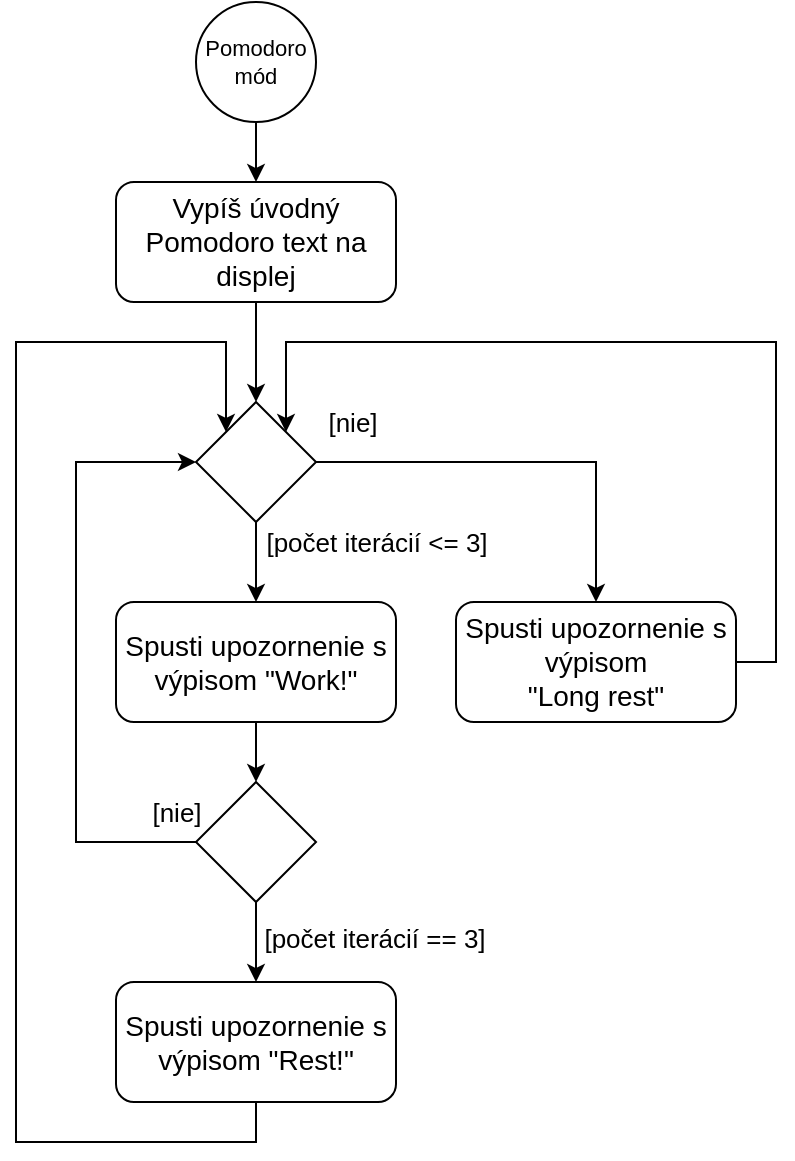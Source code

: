 <mxfile version="13.11.0" type="device"><diagram id="TPXdDTrpjw8PA2vKTW6p" name="Page-1"><mxGraphModel dx="-389" dy="713" grid="1" gridSize="10" guides="1" tooltips="1" connect="1" arrows="1" fold="1" page="1" pageScale="1" pageWidth="827" pageHeight="1169" math="0" shadow="0"><root><mxCell id="0"/><mxCell id="1" parent="0"/><mxCell id="IrGg0bd2X0P_rWIOX9Cx-21" style="edgeStyle=orthogonalEdgeStyle;rounded=0;orthogonalLoop=1;jettySize=auto;html=1;exitX=0;exitY=0.5;exitDx=0;exitDy=0;entryX=0;entryY=0.5;entryDx=0;entryDy=0;" parent="1" source="7xRiDO262xiAgR6z5YtB-2" edge="1" target="7xRiDO262xiAgR6z5YtB-1"><mxGeometry relative="1" as="geometry"><mxPoint x="1060" y="380" as="targetPoint"/><Array as="points"><mxPoint x="1020" y="560"/><mxPoint x="1020" y="370"/></Array><mxPoint x="1055" y="635" as="sourcePoint"/></mxGeometry></mxCell><mxCell id="IrGg0bd2X0P_rWIOX9Cx-25" value="&lt;span style=&quot;font-size: 13px&quot;&gt;[nie]&lt;/span&gt;" style="edgeLabel;html=1;align=center;verticalAlign=middle;resizable=0;points=[];fontSize=13;fontStyle=0" parent="IrGg0bd2X0P_rWIOX9Cx-21" vertex="1" connectable="0"><mxGeometry x="-0.878" relative="1" as="geometry"><mxPoint x="8.86" y="-15" as="offset"/></mxGeometry></mxCell><mxCell id="IrGg0bd2X0P_rWIOX9Cx-12" style="edgeStyle=orthogonalEdgeStyle;rounded=0;orthogonalLoop=1;jettySize=auto;html=1;exitX=0.5;exitY=1;exitDx=0;exitDy=0;entryX=0.5;entryY=0;entryDx=0;entryDy=0;" parent="1" source="IrGg0bd2X0P_rWIOX9Cx-2" target="7xRiDO262xiAgR6z5YtB-1" edge="1"><mxGeometry relative="1" as="geometry"><mxPoint x="1110" y="330" as="targetPoint"/></mxGeometry></mxCell><mxCell id="IrGg0bd2X0P_rWIOX9Cx-2" value="&lt;span style=&quot;font-size: 14px&quot;&gt;Vypíš úvodný Pomodoro text na displej&lt;/span&gt;" style="rounded=1;whiteSpace=wrap;html=1;fillColor=#FFFFFF;fontStyle=0" parent="1" vertex="1"><mxGeometry x="1040" y="230" width="140" height="60" as="geometry"/></mxCell><mxCell id="IrGg0bd2X0P_rWIOX9Cx-6" style="edgeStyle=orthogonalEdgeStyle;rounded=0;orthogonalLoop=1;jettySize=auto;html=1;exitX=0.5;exitY=1;exitDx=0;exitDy=0;entryX=0.5;entryY=0;entryDx=0;entryDy=0;" parent="1" source="IrGg0bd2X0P_rWIOX9Cx-5" target="IrGg0bd2X0P_rWIOX9Cx-2" edge="1"><mxGeometry relative="1" as="geometry"/></mxCell><mxCell id="IrGg0bd2X0P_rWIOX9Cx-5" value="Pomodoro&lt;br style=&quot;font-size: 11px;&quot;&gt;mód" style="ellipse;whiteSpace=wrap;html=1;aspect=fixed;fontSize=11;fontStyle=0" parent="1" vertex="1"><mxGeometry x="1080" y="140" width="60" height="60" as="geometry"/></mxCell><mxCell id="IrGg0bd2X0P_rWIOX9Cx-18" style="edgeStyle=orthogonalEdgeStyle;rounded=0;orthogonalLoop=1;jettySize=auto;html=1;exitX=0.5;exitY=1;exitDx=0;exitDy=0;entryX=0.5;entryY=0;entryDx=0;entryDy=0;" parent="1" source="IrGg0bd2X0P_rWIOX9Cx-7" target="7xRiDO262xiAgR6z5YtB-2" edge="1"><mxGeometry relative="1" as="geometry"/></mxCell><mxCell id="IrGg0bd2X0P_rWIOX9Cx-7" value="&lt;span style=&quot;font-size: 14px&quot;&gt;Spusti upozornenie s výpisom &quot;Work!&quot;&lt;/span&gt;" style="rounded=1;whiteSpace=wrap;html=1;fillColor=#FFFFFF;fontStyle=0" parent="1" vertex="1"><mxGeometry x="1040" y="440" width="140" height="60" as="geometry"/></mxCell><mxCell id="IrGg0bd2X0P_rWIOX9Cx-24" style="edgeStyle=orthogonalEdgeStyle;rounded=0;orthogonalLoop=1;jettySize=auto;html=1;exitX=1;exitY=0.5;exitDx=0;exitDy=0;entryX=1;entryY=0;entryDx=0;entryDy=0;" parent="1" source="IrGg0bd2X0P_rWIOX9Cx-8" edge="1" target="7xRiDO262xiAgR6z5YtB-1"><mxGeometry relative="1" as="geometry"><mxPoint x="1110" y="310" as="targetPoint"/><Array as="points"><mxPoint x="1370" y="470"/><mxPoint x="1370" y="310"/><mxPoint x="1125" y="310"/></Array></mxGeometry></mxCell><mxCell id="IrGg0bd2X0P_rWIOX9Cx-8" value="&lt;span style=&quot;font-size: 14px&quot;&gt;Spusti upozornenie s výpisom&lt;br&gt;&quot;Long rest&quot;&lt;/span&gt;" style="rounded=1;whiteSpace=wrap;html=1;fillColor=#FFFFFF;fontStyle=0" parent="1" vertex="1"><mxGeometry x="1210" y="440" width="140" height="60" as="geometry"/></mxCell><mxCell id="IrGg0bd2X0P_rWIOX9Cx-23" style="edgeStyle=orthogonalEdgeStyle;rounded=0;orthogonalLoop=1;jettySize=auto;html=1;exitX=0.5;exitY=1;exitDx=0;exitDy=0;entryX=0;entryY=0;entryDx=0;entryDy=0;" parent="1" source="IrGg0bd2X0P_rWIOX9Cx-9" edge="1" target="7xRiDO262xiAgR6z5YtB-1"><mxGeometry relative="1" as="geometry"><mxPoint x="1020" y="310" as="targetPoint"/><Array as="points"><mxPoint x="1110" y="710"/><mxPoint x="990" y="710"/><mxPoint x="990" y="310"/><mxPoint x="1095" y="310"/></Array></mxGeometry></mxCell><mxCell id="IrGg0bd2X0P_rWIOX9Cx-9" value="&lt;span style=&quot;font-size: 14px&quot;&gt;Spusti upozornenie s výpisom &quot;Rest!&quot;&lt;/span&gt;" style="rounded=1;whiteSpace=wrap;html=1;fillColor=#FFFFFF;fontStyle=0" parent="1" vertex="1"><mxGeometry x="1040" y="630" width="140" height="60" as="geometry"/></mxCell><mxCell id="IrGg0bd2X0P_rWIOX9Cx-13" style="edgeStyle=orthogonalEdgeStyle;rounded=0;orthogonalLoop=1;jettySize=auto;html=1;exitX=1;exitY=0.5;exitDx=0;exitDy=0;entryX=0.5;entryY=0;entryDx=0;entryDy=0;" parent="1" source="7xRiDO262xiAgR6z5YtB-1" target="IrGg0bd2X0P_rWIOX9Cx-8" edge="1"><mxGeometry relative="1" as="geometry"><mxPoint x="1165" y="385" as="sourcePoint"/></mxGeometry></mxCell><mxCell id="IrGg0bd2X0P_rWIOX9Cx-14" value="&lt;span style=&quot;font-size: 13px&quot;&gt;[nie]&lt;br&gt;&lt;/span&gt;" style="edgeLabel;html=1;align=center;verticalAlign=middle;resizable=0;points=[];fontSize=13;fontStyle=0" parent="IrGg0bd2X0P_rWIOX9Cx-13" vertex="1" connectable="0"><mxGeometry x="-0.628" y="-1" relative="1" as="geometry"><mxPoint x="-21.29" y="-21" as="offset"/></mxGeometry></mxCell><mxCell id="IrGg0bd2X0P_rWIOX9Cx-16" style="edgeStyle=orthogonalEdgeStyle;rounded=0;orthogonalLoop=1;jettySize=auto;html=1;exitX=0.5;exitY=1;exitDx=0;exitDy=0;entryX=0.5;entryY=0;entryDx=0;entryDy=0;" parent="1" source="7xRiDO262xiAgR6z5YtB-1" target="IrGg0bd2X0P_rWIOX9Cx-7" edge="1"><mxGeometry relative="1" as="geometry"><mxPoint x="1110" y="440" as="sourcePoint"/></mxGeometry></mxCell><mxCell id="IrGg0bd2X0P_rWIOX9Cx-17" value="[počet iterácií &amp;lt;= 3]" style="edgeLabel;html=1;align=center;verticalAlign=middle;resizable=0;points=[];fontSize=13;fontStyle=0" parent="IrGg0bd2X0P_rWIOX9Cx-16" vertex="1" connectable="0"><mxGeometry x="-0.637" relative="1" as="geometry"><mxPoint x="60" y="2.57" as="offset"/></mxGeometry></mxCell><mxCell id="IrGg0bd2X0P_rWIOX9Cx-19" style="edgeStyle=orthogonalEdgeStyle;rounded=0;orthogonalLoop=1;jettySize=auto;html=1;exitX=0.5;exitY=1;exitDx=0;exitDy=0;entryX=0.5;entryY=0;entryDx=0;entryDy=0;" parent="1" source="7xRiDO262xiAgR6z5YtB-2" target="IrGg0bd2X0P_rWIOX9Cx-9" edge="1"><mxGeometry relative="1" as="geometry"><mxPoint x="1110" y="690" as="sourcePoint"/></mxGeometry></mxCell><mxCell id="IrGg0bd2X0P_rWIOX9Cx-20" value="&lt;span style=&quot;font-size: 13px&quot;&gt;[počet iterácií == 3]&lt;/span&gt;" style="edgeLabel;html=1;align=center;verticalAlign=middle;resizable=0;points=[];fontSize=13;fontStyle=0" parent="IrGg0bd2X0P_rWIOX9Cx-19" vertex="1" connectable="0"><mxGeometry x="-0.707" relative="1" as="geometry"><mxPoint x="59" y="11.29" as="offset"/></mxGeometry></mxCell><mxCell id="7xRiDO262xiAgR6z5YtB-1" value="" style="rhombus;whiteSpace=wrap;html=1;" parent="1" vertex="1"><mxGeometry x="1080" y="340" width="60" height="60" as="geometry"/></mxCell><mxCell id="7xRiDO262xiAgR6z5YtB-2" value="" style="rhombus;whiteSpace=wrap;html=1;" parent="1" vertex="1"><mxGeometry x="1080" y="530" width="60" height="60" as="geometry"/></mxCell></root></mxGraphModel></diagram></mxfile>